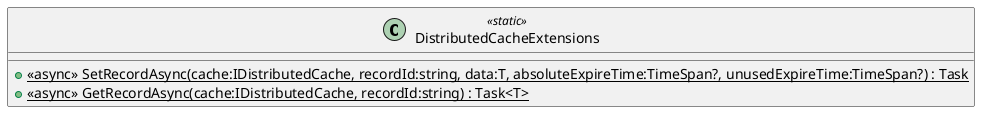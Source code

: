 @startuml
class DistributedCacheExtensions <<static>> {
    + {static} <<async>> SetRecordAsync(cache:IDistributedCache, recordId:string, data:T, absoluteExpireTime:TimeSpan?, unusedExpireTime:TimeSpan?) : Task
    + {static} <<async>> GetRecordAsync(cache:IDistributedCache, recordId:string) : Task<T>
}
@enduml
